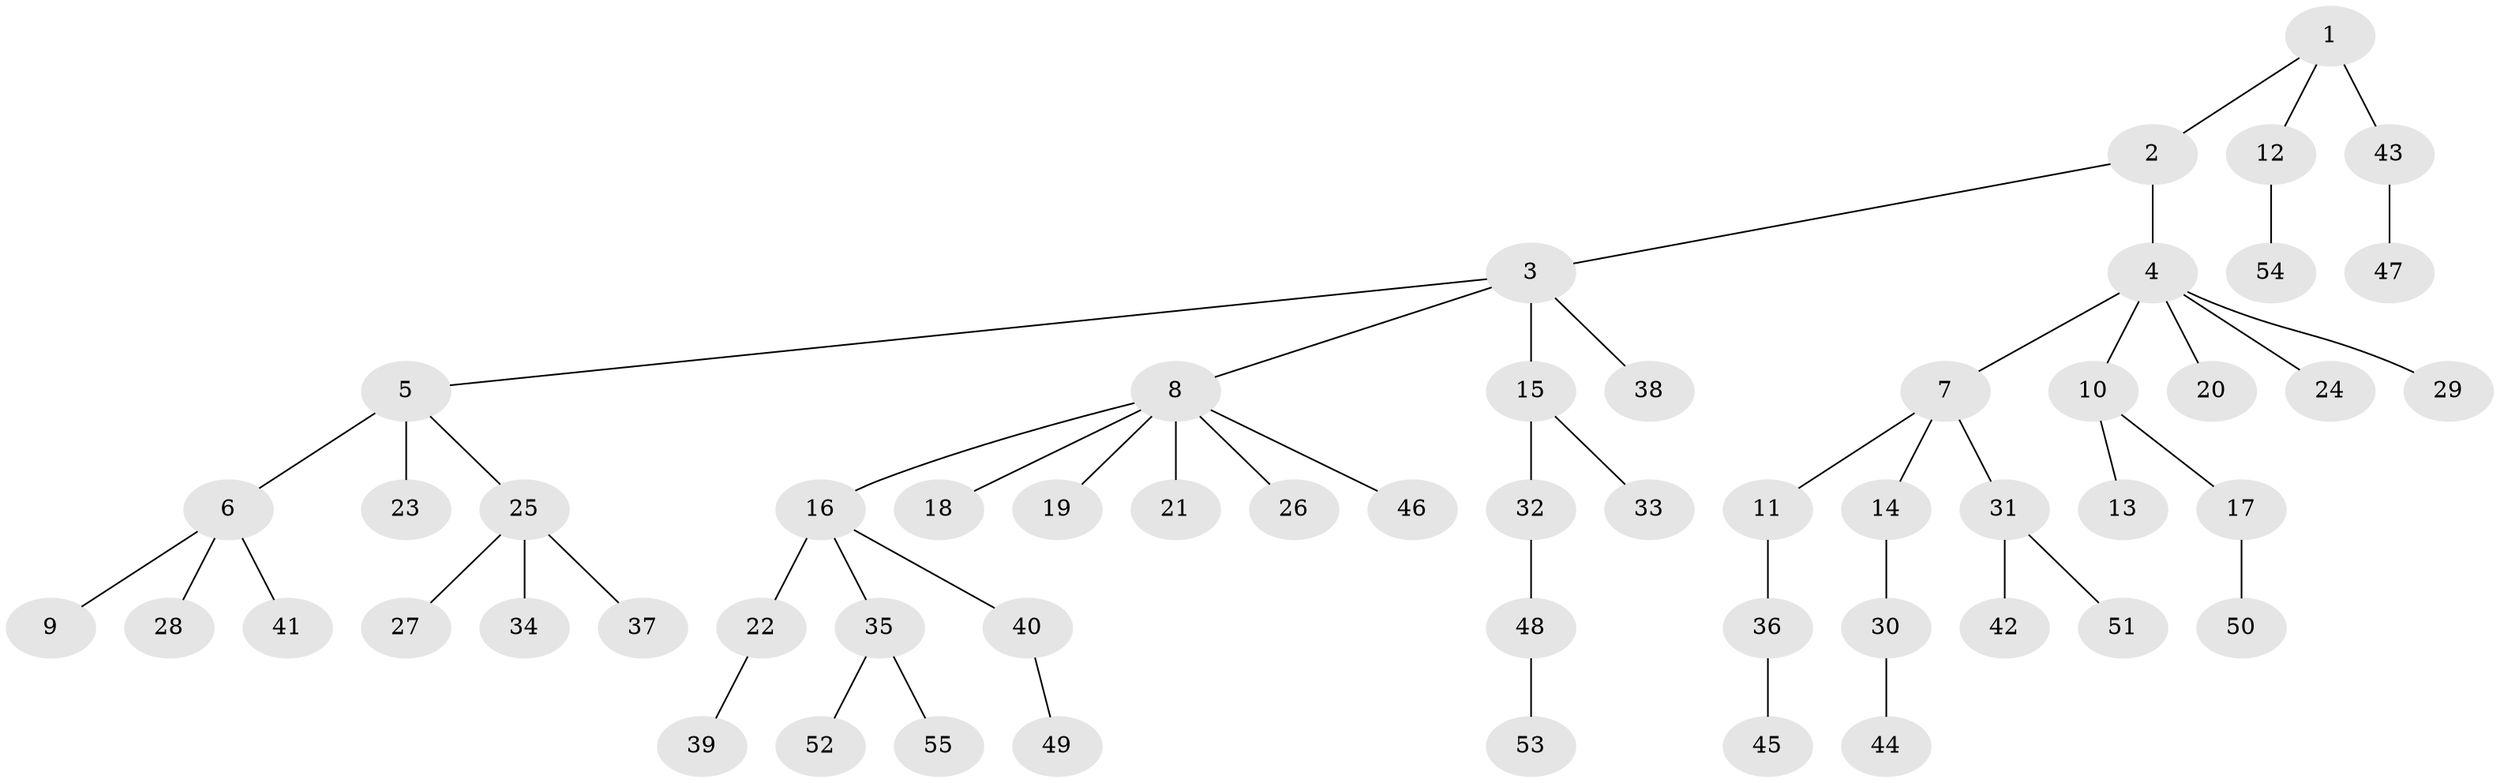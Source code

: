 // original degree distribution, {5: 0.06666666666666667, 6: 0.009523809523809525, 4: 0.047619047619047616, 2: 0.3523809523809524, 1: 0.4380952380952381, 3: 0.08571428571428572}
// Generated by graph-tools (version 1.1) at 2025/37/03/09/25 02:37:04]
// undirected, 55 vertices, 54 edges
graph export_dot {
graph [start="1"]
  node [color=gray90,style=filled];
  1;
  2;
  3;
  4;
  5;
  6;
  7;
  8;
  9;
  10;
  11;
  12;
  13;
  14;
  15;
  16;
  17;
  18;
  19;
  20;
  21;
  22;
  23;
  24;
  25;
  26;
  27;
  28;
  29;
  30;
  31;
  32;
  33;
  34;
  35;
  36;
  37;
  38;
  39;
  40;
  41;
  42;
  43;
  44;
  45;
  46;
  47;
  48;
  49;
  50;
  51;
  52;
  53;
  54;
  55;
  1 -- 2 [weight=1.0];
  1 -- 12 [weight=1.0];
  1 -- 43 [weight=2.0];
  2 -- 3 [weight=1.0];
  2 -- 4 [weight=3.0];
  3 -- 5 [weight=1.0];
  3 -- 8 [weight=1.0];
  3 -- 15 [weight=1.0];
  3 -- 38 [weight=1.0];
  4 -- 7 [weight=1.0];
  4 -- 10 [weight=1.0];
  4 -- 20 [weight=1.0];
  4 -- 24 [weight=1.0];
  4 -- 29 [weight=1.0];
  5 -- 6 [weight=1.0];
  5 -- 23 [weight=2.0];
  5 -- 25 [weight=1.0];
  6 -- 9 [weight=1.0];
  6 -- 28 [weight=1.0];
  6 -- 41 [weight=1.0];
  7 -- 11 [weight=1.0];
  7 -- 14 [weight=1.0];
  7 -- 31 [weight=1.0];
  8 -- 16 [weight=1.0];
  8 -- 18 [weight=1.0];
  8 -- 19 [weight=1.0];
  8 -- 21 [weight=2.0];
  8 -- 26 [weight=1.0];
  8 -- 46 [weight=1.0];
  10 -- 13 [weight=1.0];
  10 -- 17 [weight=1.0];
  11 -- 36 [weight=1.0];
  12 -- 54 [weight=1.0];
  14 -- 30 [weight=1.0];
  15 -- 32 [weight=1.0];
  15 -- 33 [weight=1.0];
  16 -- 22 [weight=1.0];
  16 -- 35 [weight=1.0];
  16 -- 40 [weight=1.0];
  17 -- 50 [weight=1.0];
  22 -- 39 [weight=1.0];
  25 -- 27 [weight=1.0];
  25 -- 34 [weight=1.0];
  25 -- 37 [weight=1.0];
  30 -- 44 [weight=1.0];
  31 -- 42 [weight=1.0];
  31 -- 51 [weight=1.0];
  32 -- 48 [weight=1.0];
  35 -- 52 [weight=1.0];
  35 -- 55 [weight=1.0];
  36 -- 45 [weight=1.0];
  40 -- 49 [weight=1.0];
  43 -- 47 [weight=1.0];
  48 -- 53 [weight=1.0];
}
